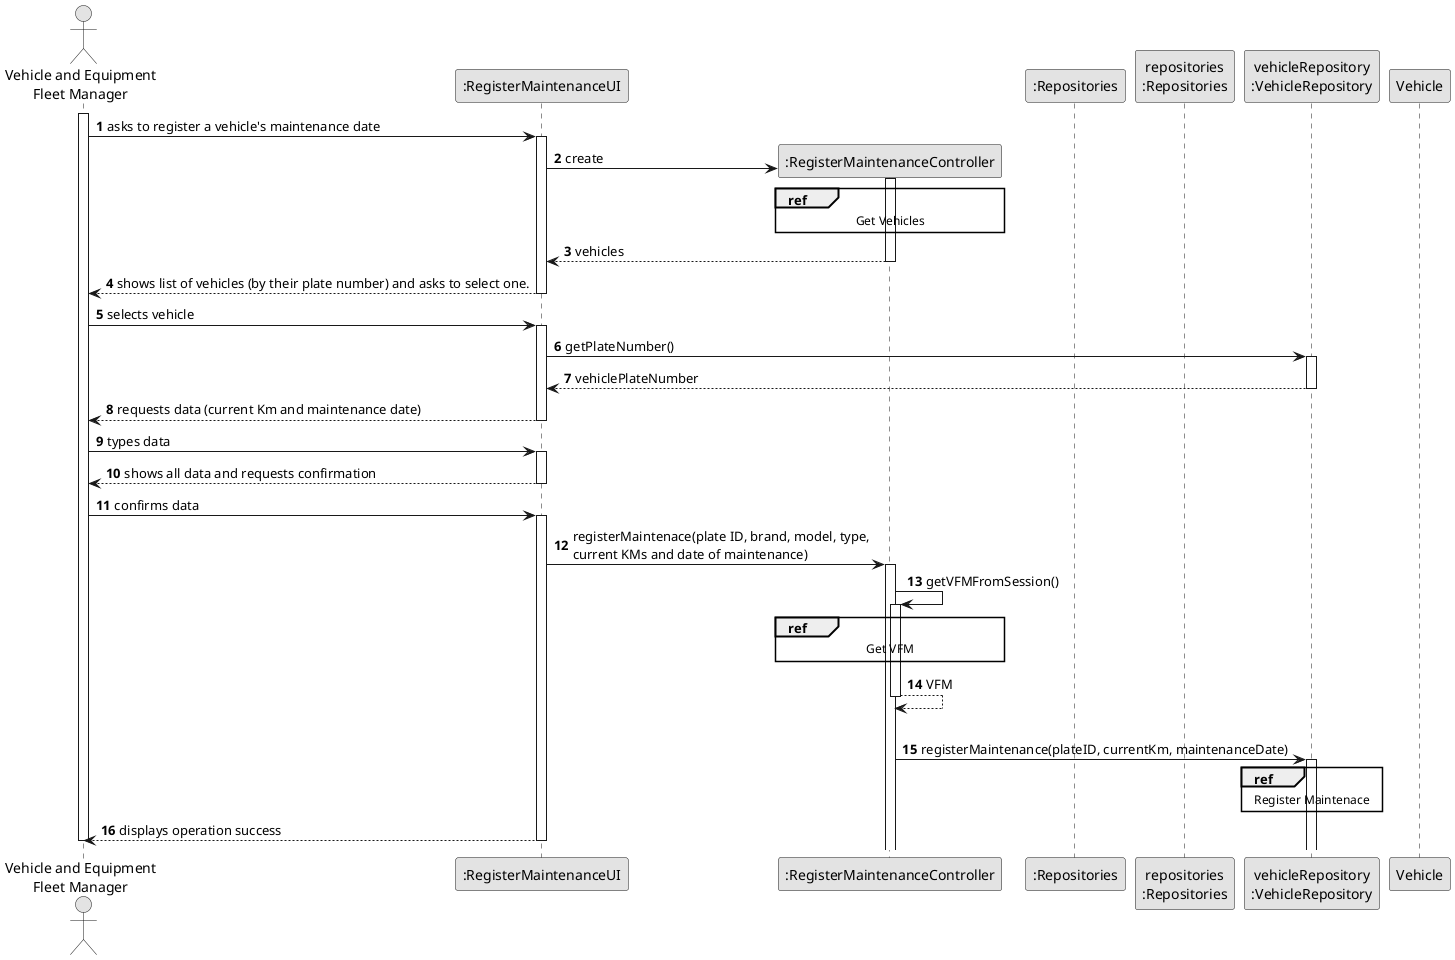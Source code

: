 
@startuml
skinparam monochrome true
skinparam packageStyle rectangle
skinparam shadowing false

autonumber

'hide footbox
actor "Vehicle and Equipment\nFleet Manager" as VFM
participant ":RegisterMaintenanceUI" as UI
participant ":RegisterMaintenanceController" as CTRL
participant ":Repositories" as RepositorySingleton
participant ":Repositories" as RepositorySingleton
participant "repositories\n:Repositories" as PLAT
participant "vehicleRepository\n:VehicleRepository" as VR
participant "Vehicle" as VEICULO

activate VFM

        VFM -> UI : asks to register a vehicle's maintenance date

        activate UI

'            UI --> ADM : requests data (reference, description,  informal \n description, technical description, duration, cost)
            'create CTRL
            UI -> CTRL** : create
            activate CTRL
ref over CTRL
Get Vehicles
end
                           CTRL --> UI : vehicles
                           deactivate CTRL


            UI --> VFM : shows list of vehicles (by their plate number) and asks to select one.
        deactivate UI

    VFM -> UI : selects vehicle
    activate UI

                   UI -> VR : getPlateNumber()
                   activate VR

                               VR --> UI : vehiclePlateNumber
                               deactivate VR

    UI --> VFM : requests data (current Km and maintenance date)
    deactivate UI

    VFM -> UI : types data
    activate UI

        UI --> VFM : shows all data and requests confirmation
    deactivate UI

    VFM -> UI : confirms data
    activate UI

        UI -> CTRL : registerMaintenace(plate ID, brand, model, type, \ncurrent KMs and date of maintenance)
        activate CTRL

                CTRL -> CTRL : getVFMFromSession()
                            activate CTRL

                ref over CTRL
                Get VFM
                end

                                CTRL --> CTRL : VFM
                          deactivate CTRL

            |||
            CTRL -> VR: registerMaintenance(plateID, currentKm, maintenanceDate)
            activate VR
ref over VR
Register Maintenace
end
            UI --> VFM: displays operation success
    deactivate UI

deactivate VFM

@enduml
